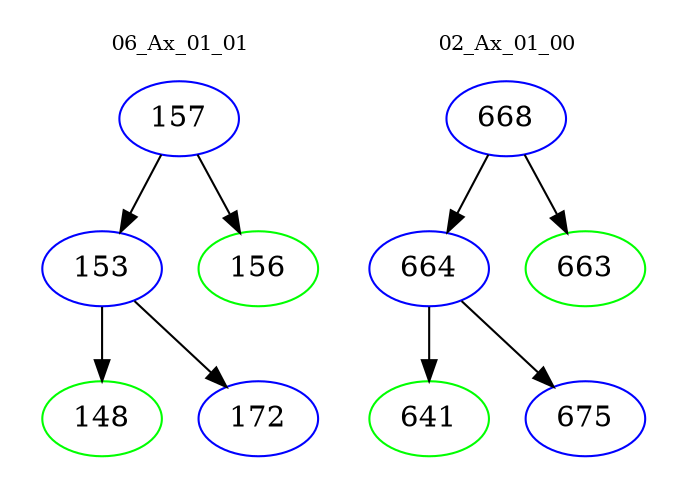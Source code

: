 digraph{
subgraph cluster_0 {
color = white
label = "06_Ax_01_01";
fontsize=10;
T0_157 [label="157", color="blue"]
T0_157 -> T0_153 [color="black"]
T0_153 [label="153", color="blue"]
T0_153 -> T0_148 [color="black"]
T0_148 [label="148", color="green"]
T0_153 -> T0_172 [color="black"]
T0_172 [label="172", color="blue"]
T0_157 -> T0_156 [color="black"]
T0_156 [label="156", color="green"]
}
subgraph cluster_1 {
color = white
label = "02_Ax_01_00";
fontsize=10;
T1_668 [label="668", color="blue"]
T1_668 -> T1_664 [color="black"]
T1_664 [label="664", color="blue"]
T1_664 -> T1_641 [color="black"]
T1_641 [label="641", color="green"]
T1_664 -> T1_675 [color="black"]
T1_675 [label="675", color="blue"]
T1_668 -> T1_663 [color="black"]
T1_663 [label="663", color="green"]
}
}
